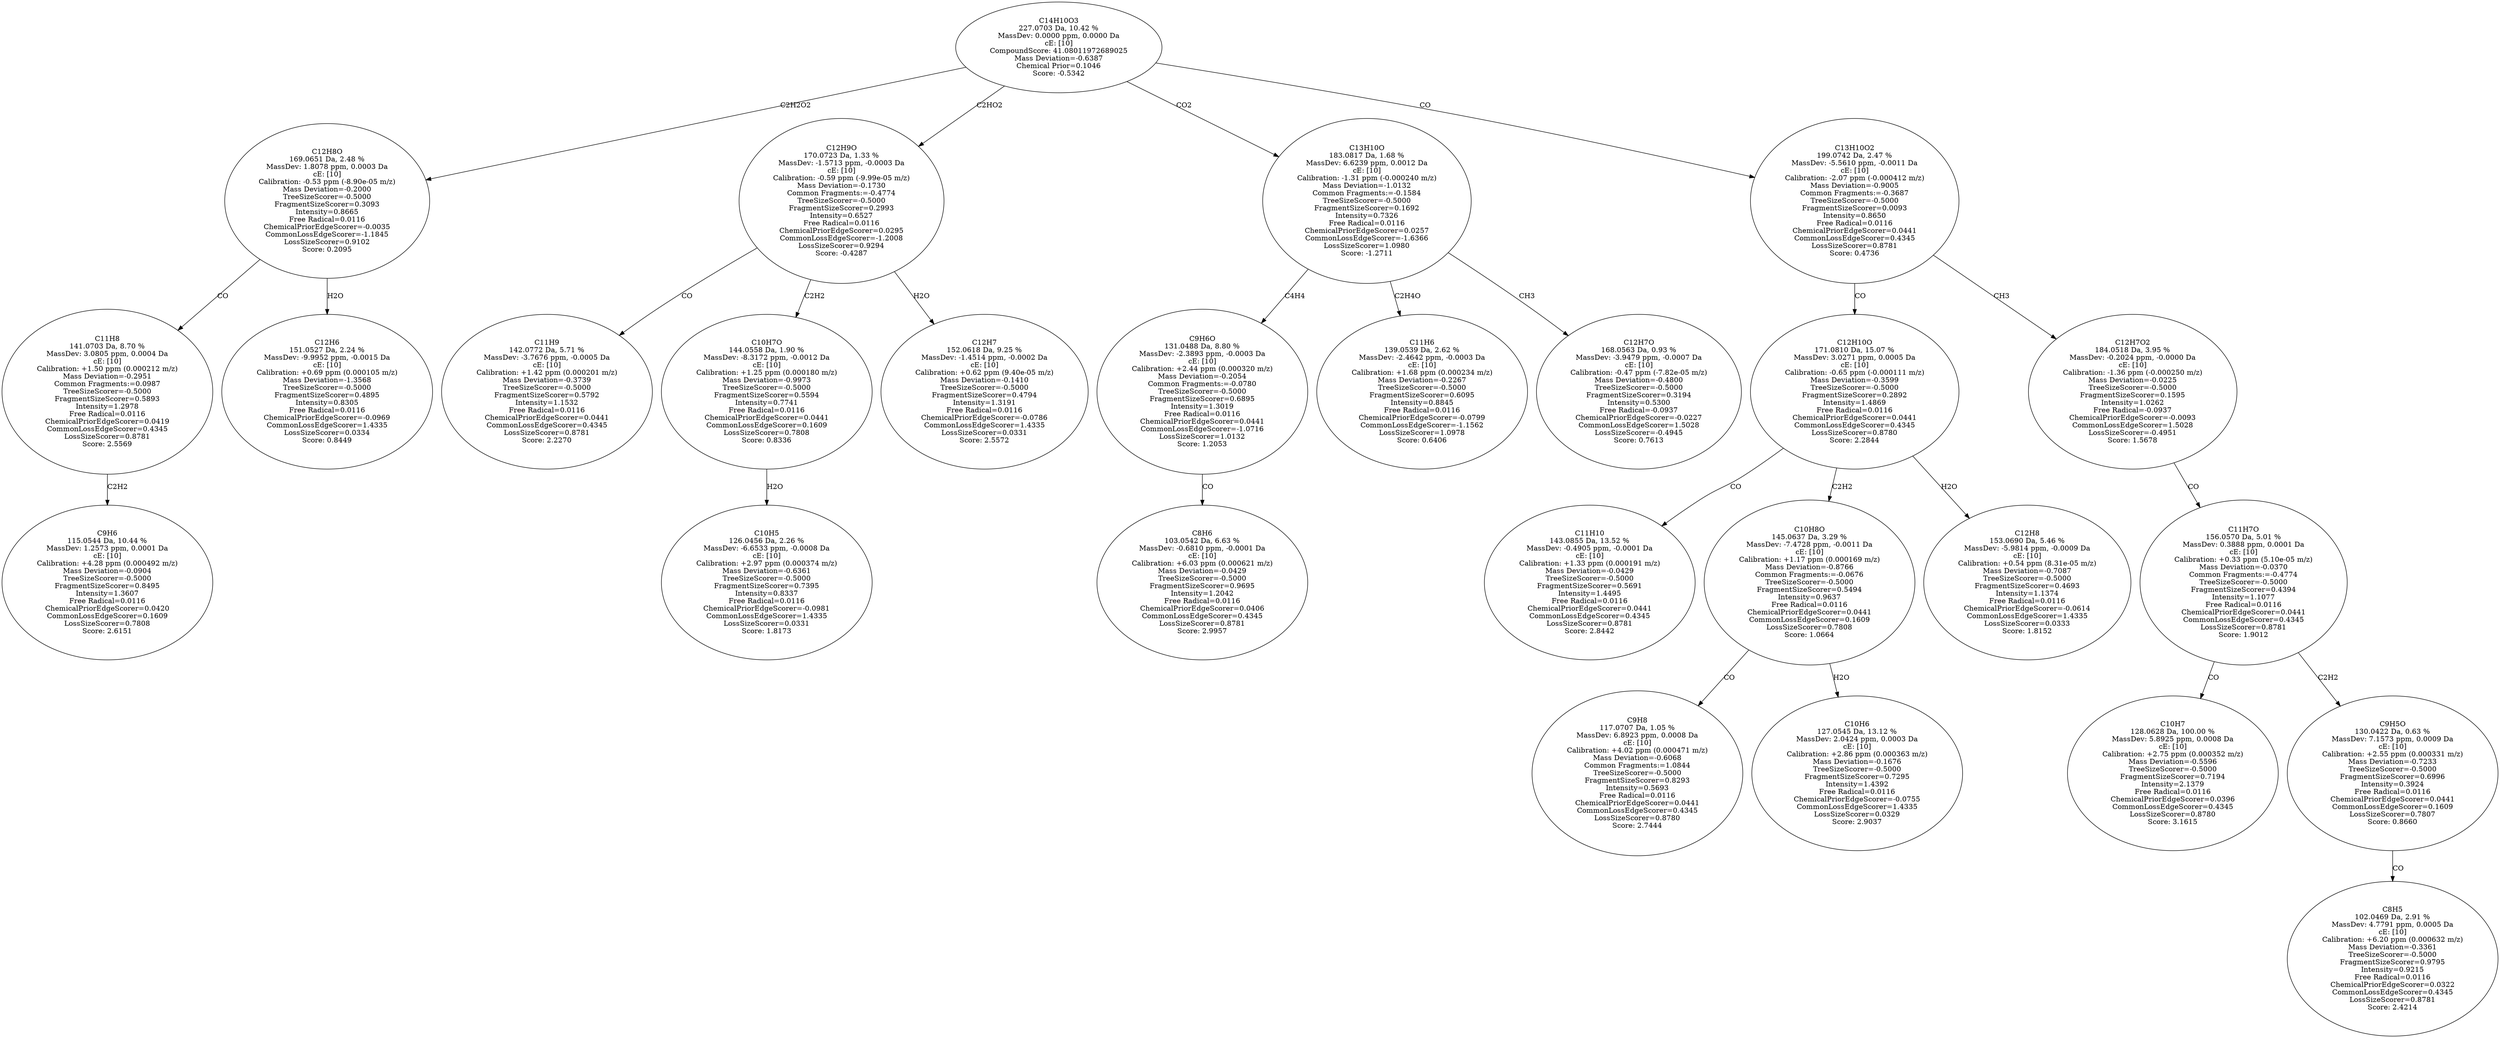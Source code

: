 strict digraph {
v1 [label="C9H6\n115.0544 Da, 10.44 %\nMassDev: 1.2573 ppm, 0.0001 Da\ncE: [10]\nCalibration: +4.28 ppm (0.000492 m/z)\nMass Deviation=-0.0904\nTreeSizeScorer=-0.5000\nFragmentSizeScorer=0.8495\nIntensity=1.3607\nFree Radical=0.0116\nChemicalPriorEdgeScorer=0.0420\nCommonLossEdgeScorer=0.1609\nLossSizeScorer=0.7808\nScore: 2.6151"];
v2 [label="C11H8\n141.0703 Da, 8.70 %\nMassDev: 3.0805 ppm, 0.0004 Da\ncE: [10]\nCalibration: +1.50 ppm (0.000212 m/z)\nMass Deviation=-0.2951\nCommon Fragments:=0.0987\nTreeSizeScorer=-0.5000\nFragmentSizeScorer=0.5893\nIntensity=1.2978\nFree Radical=0.0116\nChemicalPriorEdgeScorer=0.0419\nCommonLossEdgeScorer=0.4345\nLossSizeScorer=0.8781\nScore: 2.5569"];
v3 [label="C12H6\n151.0527 Da, 2.24 %\nMassDev: -9.9952 ppm, -0.0015 Da\ncE: [10]\nCalibration: +0.69 ppm (0.000105 m/z)\nMass Deviation=-1.3568\nTreeSizeScorer=-0.5000\nFragmentSizeScorer=0.4895\nIntensity=0.8305\nFree Radical=0.0116\nChemicalPriorEdgeScorer=-0.0969\nCommonLossEdgeScorer=1.4335\nLossSizeScorer=0.0334\nScore: 0.8449"];
v4 [label="C12H8O\n169.0651 Da, 2.48 %\nMassDev: 1.8078 ppm, 0.0003 Da\ncE: [10]\nCalibration: -0.53 ppm (-8.90e-05 m/z)\nMass Deviation=-0.2000\nTreeSizeScorer=-0.5000\nFragmentSizeScorer=0.3093\nIntensity=0.8665\nFree Radical=0.0116\nChemicalPriorEdgeScorer=-0.0035\nCommonLossEdgeScorer=-1.1845\nLossSizeScorer=0.9102\nScore: 0.2095"];
v5 [label="C11H9\n142.0772 Da, 5.71 %\nMassDev: -3.7676 ppm, -0.0005 Da\ncE: [10]\nCalibration: +1.42 ppm (0.000201 m/z)\nMass Deviation=-0.3739\nTreeSizeScorer=-0.5000\nFragmentSizeScorer=0.5792\nIntensity=1.1532\nFree Radical=0.0116\nChemicalPriorEdgeScorer=0.0441\nCommonLossEdgeScorer=0.4345\nLossSizeScorer=0.8781\nScore: 2.2270"];
v6 [label="C10H5\n126.0456 Da, 2.26 %\nMassDev: -6.6533 ppm, -0.0008 Da\ncE: [10]\nCalibration: +2.97 ppm (0.000374 m/z)\nMass Deviation=-0.6361\nTreeSizeScorer=-0.5000\nFragmentSizeScorer=0.7395\nIntensity=0.8337\nFree Radical=0.0116\nChemicalPriorEdgeScorer=-0.0981\nCommonLossEdgeScorer=1.4335\nLossSizeScorer=0.0331\nScore: 1.8173"];
v7 [label="C10H7O\n144.0558 Da, 1.90 %\nMassDev: -8.3172 ppm, -0.0012 Da\ncE: [10]\nCalibration: +1.25 ppm (0.000180 m/z)\nMass Deviation=-0.9973\nTreeSizeScorer=-0.5000\nFragmentSizeScorer=0.5594\nIntensity=0.7741\nFree Radical=0.0116\nChemicalPriorEdgeScorer=0.0441\nCommonLossEdgeScorer=0.1609\nLossSizeScorer=0.7808\nScore: 0.8336"];
v8 [label="C12H7\n152.0618 Da, 9.25 %\nMassDev: -1.4514 ppm, -0.0002 Da\ncE: [10]\nCalibration: +0.62 ppm (9.40e-05 m/z)\nMass Deviation=-0.1410\nTreeSizeScorer=-0.5000\nFragmentSizeScorer=0.4794\nIntensity=1.3191\nFree Radical=0.0116\nChemicalPriorEdgeScorer=-0.0786\nCommonLossEdgeScorer=1.4335\nLossSizeScorer=0.0331\nScore: 2.5572"];
v9 [label="C12H9O\n170.0723 Da, 1.33 %\nMassDev: -1.5713 ppm, -0.0003 Da\ncE: [10]\nCalibration: -0.59 ppm (-9.99e-05 m/z)\nMass Deviation=-0.1730\nCommon Fragments:=-0.4774\nTreeSizeScorer=-0.5000\nFragmentSizeScorer=0.2993\nIntensity=0.6527\nFree Radical=0.0116\nChemicalPriorEdgeScorer=0.0295\nCommonLossEdgeScorer=-1.2008\nLossSizeScorer=0.9294\nScore: -0.4287"];
v10 [label="C8H6\n103.0542 Da, 6.63 %\nMassDev: -0.6810 ppm, -0.0001 Da\ncE: [10]\nCalibration: +6.03 ppm (0.000621 m/z)\nMass Deviation=-0.0429\nTreeSizeScorer=-0.5000\nFragmentSizeScorer=0.9695\nIntensity=1.2042\nFree Radical=0.0116\nChemicalPriorEdgeScorer=0.0406\nCommonLossEdgeScorer=0.4345\nLossSizeScorer=0.8781\nScore: 2.9957"];
v11 [label="C9H6O\n131.0488 Da, 8.80 %\nMassDev: -2.3893 ppm, -0.0003 Da\ncE: [10]\nCalibration: +2.44 ppm (0.000320 m/z)\nMass Deviation=-0.2054\nCommon Fragments:=-0.0780\nTreeSizeScorer=-0.5000\nFragmentSizeScorer=0.6895\nIntensity=1.3019\nFree Radical=0.0116\nChemicalPriorEdgeScorer=0.0441\nCommonLossEdgeScorer=-1.0716\nLossSizeScorer=1.0132\nScore: 1.2053"];
v12 [label="C11H6\n139.0539 Da, 2.62 %\nMassDev: -2.4642 ppm, -0.0003 Da\ncE: [10]\nCalibration: +1.68 ppm (0.000234 m/z)\nMass Deviation=-0.2267\nTreeSizeScorer=-0.5000\nFragmentSizeScorer=0.6095\nIntensity=0.8845\nFree Radical=0.0116\nChemicalPriorEdgeScorer=-0.0799\nCommonLossEdgeScorer=-1.1562\nLossSizeScorer=1.0978\nScore: 0.6406"];
v13 [label="C12H7O\n168.0563 Da, 0.93 %\nMassDev: -3.9479 ppm, -0.0007 Da\ncE: [10]\nCalibration: -0.47 ppm (-7.82e-05 m/z)\nMass Deviation=-0.4800\nTreeSizeScorer=-0.5000\nFragmentSizeScorer=0.3194\nIntensity=0.5300\nFree Radical=-0.0937\nChemicalPriorEdgeScorer=-0.0227\nCommonLossEdgeScorer=1.5028\nLossSizeScorer=-0.4945\nScore: 0.7613"];
v14 [label="C13H10O\n183.0817 Da, 1.68 %\nMassDev: 6.6239 ppm, 0.0012 Da\ncE: [10]\nCalibration: -1.31 ppm (-0.000240 m/z)\nMass Deviation=-1.0132\nCommon Fragments:=-0.1584\nTreeSizeScorer=-0.5000\nFragmentSizeScorer=0.1692\nIntensity=0.7326\nFree Radical=0.0116\nChemicalPriorEdgeScorer=0.0257\nCommonLossEdgeScorer=-1.6366\nLossSizeScorer=1.0980\nScore: -1.2711"];
v15 [label="C11H10\n143.0855 Da, 13.52 %\nMassDev: -0.4905 ppm, -0.0001 Da\ncE: [10]\nCalibration: +1.33 ppm (0.000191 m/z)\nMass Deviation=-0.0429\nTreeSizeScorer=-0.5000\nFragmentSizeScorer=0.5691\nIntensity=1.4495\nFree Radical=0.0116\nChemicalPriorEdgeScorer=0.0441\nCommonLossEdgeScorer=0.4345\nLossSizeScorer=0.8781\nScore: 2.8442"];
v16 [label="C9H8\n117.0707 Da, 1.05 %\nMassDev: 6.8923 ppm, 0.0008 Da\ncE: [10]\nCalibration: +4.02 ppm (0.000471 m/z)\nMass Deviation=-0.6068\nCommon Fragments:=1.0844\nTreeSizeScorer=-0.5000\nFragmentSizeScorer=0.8293\nIntensity=0.5693\nFree Radical=0.0116\nChemicalPriorEdgeScorer=0.0441\nCommonLossEdgeScorer=0.4345\nLossSizeScorer=0.8780\nScore: 2.7444"];
v17 [label="C10H6\n127.0545 Da, 13.12 %\nMassDev: 2.0424 ppm, 0.0003 Da\ncE: [10]\nCalibration: +2.86 ppm (0.000363 m/z)\nMass Deviation=-0.1676\nTreeSizeScorer=-0.5000\nFragmentSizeScorer=0.7295\nIntensity=1.4392\nFree Radical=0.0116\nChemicalPriorEdgeScorer=-0.0755\nCommonLossEdgeScorer=1.4335\nLossSizeScorer=0.0329\nScore: 2.9037"];
v18 [label="C10H8O\n145.0637 Da, 3.29 %\nMassDev: -7.4728 ppm, -0.0011 Da\ncE: [10]\nCalibration: +1.17 ppm (0.000169 m/z)\nMass Deviation=-0.8766\nCommon Fragments:=-0.0676\nTreeSizeScorer=-0.5000\nFragmentSizeScorer=0.5494\nIntensity=0.9637\nFree Radical=0.0116\nChemicalPriorEdgeScorer=0.0441\nCommonLossEdgeScorer=0.1609\nLossSizeScorer=0.7808\nScore: 1.0664"];
v19 [label="C12H8\n153.0690 Da, 5.46 %\nMassDev: -5.9814 ppm, -0.0009 Da\ncE: [10]\nCalibration: +0.54 ppm (8.31e-05 m/z)\nMass Deviation=-0.7087\nTreeSizeScorer=-0.5000\nFragmentSizeScorer=0.4693\nIntensity=1.1374\nFree Radical=0.0116\nChemicalPriorEdgeScorer=-0.0614\nCommonLossEdgeScorer=1.4335\nLossSizeScorer=0.0333\nScore: 1.8152"];
v20 [label="C12H10O\n171.0810 Da, 15.07 %\nMassDev: 3.0271 ppm, 0.0005 Da\ncE: [10]\nCalibration: -0.65 ppm (-0.000111 m/z)\nMass Deviation=-0.3599\nTreeSizeScorer=-0.5000\nFragmentSizeScorer=0.2892\nIntensity=1.4869\nFree Radical=0.0116\nChemicalPriorEdgeScorer=0.0441\nCommonLossEdgeScorer=0.4345\nLossSizeScorer=0.8780\nScore: 2.2844"];
v21 [label="C10H7\n128.0628 Da, 100.00 %\nMassDev: 5.8925 ppm, 0.0008 Da\ncE: [10]\nCalibration: +2.75 ppm (0.000352 m/z)\nMass Deviation=-0.5596\nTreeSizeScorer=-0.5000\nFragmentSizeScorer=0.7194\nIntensity=2.1379\nFree Radical=0.0116\nChemicalPriorEdgeScorer=0.0396\nCommonLossEdgeScorer=0.4345\nLossSizeScorer=0.8780\nScore: 3.1615"];
v22 [label="C8H5\n102.0469 Da, 2.91 %\nMassDev: 4.7791 ppm, 0.0005 Da\ncE: [10]\nCalibration: +6.20 ppm (0.000632 m/z)\nMass Deviation=-0.3361\nTreeSizeScorer=-0.5000\nFragmentSizeScorer=0.9795\nIntensity=0.9215\nFree Radical=0.0116\nChemicalPriorEdgeScorer=0.0322\nCommonLossEdgeScorer=0.4345\nLossSizeScorer=0.8781\nScore: 2.4214"];
v23 [label="C9H5O\n130.0422 Da, 0.63 %\nMassDev: 7.1573 ppm, 0.0009 Da\ncE: [10]\nCalibration: +2.55 ppm (0.000331 m/z)\nMass Deviation=-0.7233\nTreeSizeScorer=-0.5000\nFragmentSizeScorer=0.6996\nIntensity=0.3924\nFree Radical=0.0116\nChemicalPriorEdgeScorer=0.0441\nCommonLossEdgeScorer=0.1609\nLossSizeScorer=0.7807\nScore: 0.8660"];
v24 [label="C11H7O\n156.0570 Da, 5.01 %\nMassDev: 0.3888 ppm, 0.0001 Da\ncE: [10]\nCalibration: +0.33 ppm (5.10e-05 m/z)\nMass Deviation=-0.0370\nCommon Fragments:=-0.4774\nTreeSizeScorer=-0.5000\nFragmentSizeScorer=0.4394\nIntensity=1.1077\nFree Radical=0.0116\nChemicalPriorEdgeScorer=0.0441\nCommonLossEdgeScorer=0.4345\nLossSizeScorer=0.8781\nScore: 1.9012"];
v25 [label="C12H7O2\n184.0518 Da, 3.95 %\nMassDev: -0.2024 ppm, -0.0000 Da\ncE: [10]\nCalibration: -1.36 ppm (-0.000250 m/z)\nMass Deviation=-0.0225\nTreeSizeScorer=-0.5000\nFragmentSizeScorer=0.1595\nIntensity=1.0262\nFree Radical=-0.0937\nChemicalPriorEdgeScorer=-0.0093\nCommonLossEdgeScorer=1.5028\nLossSizeScorer=-0.4951\nScore: 1.5678"];
v26 [label="C13H10O2\n199.0742 Da, 2.47 %\nMassDev: -5.5610 ppm, -0.0011 Da\ncE: [10]\nCalibration: -2.07 ppm (-0.000412 m/z)\nMass Deviation=-0.9005\nCommon Fragments:=-0.3687\nTreeSizeScorer=-0.5000\nFragmentSizeScorer=0.0093\nIntensity=0.8650\nFree Radical=0.0116\nChemicalPriorEdgeScorer=0.0441\nCommonLossEdgeScorer=0.4345\nLossSizeScorer=0.8781\nScore: 0.4736"];
v27 [label="C14H10O3\n227.0703 Da, 10.42 %\nMassDev: 0.0000 ppm, 0.0000 Da\ncE: [10]\nCompoundScore: 41.08011972689025\nMass Deviation=-0.6387\nChemical Prior=0.1046\nScore: -0.5342"];
v2 -> v1 [label="C2H2"];
v4 -> v2 [label="CO"];
v4 -> v3 [label="H2O"];
v27 -> v4 [label="C2H2O2"];
v9 -> v5 [label="CO"];
v7 -> v6 [label="H2O"];
v9 -> v7 [label="C2H2"];
v9 -> v8 [label="H2O"];
v27 -> v9 [label="C2HO2"];
v11 -> v10 [label="CO"];
v14 -> v11 [label="C4H4"];
v14 -> v12 [label="C2H4O"];
v14 -> v13 [label="CH3"];
v27 -> v14 [label="CO2"];
v20 -> v15 [label="CO"];
v18 -> v16 [label="CO"];
v18 -> v17 [label="H2O"];
v20 -> v18 [label="C2H2"];
v20 -> v19 [label="H2O"];
v26 -> v20 [label="CO"];
v24 -> v21 [label="CO"];
v23 -> v22 [label="CO"];
v24 -> v23 [label="C2H2"];
v25 -> v24 [label="CO"];
v26 -> v25 [label="CH3"];
v27 -> v26 [label="CO"];
}
